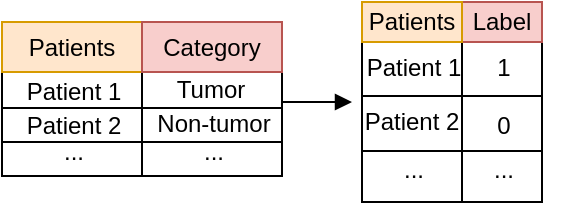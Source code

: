 <mxfile version="18.0.7" type="device"><diagram id="xrtk9CgTrRQb8wD3TJtl" name="Page-1"><mxGraphModel dx="267" dy="230" grid="1" gridSize="10" guides="1" tooltips="1" connect="1" arrows="1" fold="1" page="1" pageScale="1" pageWidth="850" pageHeight="1100" math="0" shadow="0"><root><mxCell id="0"/><mxCell id="1" parent="0"/><mxCell id="cMuyQrqzyTXIFNHU2DSq-27" value="" style="rounded=0;whiteSpace=wrap;html=1;" vertex="1" parent="1"><mxGeometry x="100" y="164" width="140" height="53" as="geometry"/></mxCell><mxCell id="cMuyQrqzyTXIFNHU2DSq-38" style="edgeStyle=orthogonalEdgeStyle;rounded=0;orthogonalLoop=1;jettySize=auto;html=1;exitX=1;exitY=0.5;exitDx=0;exitDy=0;endArrow=block;endFill=1;" edge="1" parent="1" source="cMuyQrqzyTXIFNHU2DSq-6" target="cMuyQrqzyTXIFNHU2DSq-23"><mxGeometry relative="1" as="geometry"><mxPoint x="260" y="180" as="targetPoint"/><Array as="points"><mxPoint x="240" y="180"/></Array></mxGeometry></mxCell><mxCell id="cMuyQrqzyTXIFNHU2DSq-6" value="" style="rounded=0;whiteSpace=wrap;html=1;" vertex="1" parent="1"><mxGeometry x="100" y="147" width="140" height="53" as="geometry"/></mxCell><mxCell id="cMuyQrqzyTXIFNHU2DSq-3" value="Non-tumor" style="text;html=1;strokeColor=none;fillColor=none;align=center;verticalAlign=middle;whiteSpace=wrap;rounded=0;" vertex="1" parent="1"><mxGeometry x="176" y="176" width="60" height="30" as="geometry"/></mxCell><mxCell id="cMuyQrqzyTXIFNHU2DSq-10" style="edgeStyle=orthogonalEdgeStyle;rounded=0;orthogonalLoop=1;jettySize=auto;html=1;exitX=0;exitY=0.5;exitDx=0;exitDy=0;entryX=1;entryY=0.5;entryDx=0;entryDy=0;endArrow=none;endFill=0;" edge="1" parent="1"><mxGeometry relative="1" as="geometry"><mxPoint x="100" y="174.5" as="sourcePoint"/><mxPoint x="240" y="174.5" as="targetPoint"/><Array as="points"><mxPoint x="100" y="183"/><mxPoint x="240" y="183"/></Array></mxGeometry></mxCell><mxCell id="cMuyQrqzyTXIFNHU2DSq-11" style="edgeStyle=orthogonalEdgeStyle;rounded=0;orthogonalLoop=1;jettySize=auto;html=1;entryX=0.5;entryY=0;entryDx=0;entryDy=0;endArrow=none;endFill=0;" edge="1" parent="1" target="cMuyQrqzyTXIFNHU2DSq-6"><mxGeometry relative="1" as="geometry"><mxPoint x="170" y="200" as="sourcePoint"/><Array as="points"><mxPoint x="170" y="200"/><mxPoint x="170" y="200"/></Array></mxGeometry></mxCell><mxCell id="cMuyQrqzyTXIFNHU2DSq-12" value="Patient 1" style="text;html=1;strokeColor=none;fillColor=none;align=center;verticalAlign=middle;whiteSpace=wrap;rounded=0;" vertex="1" parent="1"><mxGeometry x="106" y="160" width="60" height="30" as="geometry"/></mxCell><mxCell id="cMuyQrqzyTXIFNHU2DSq-13" value="Patient 2" style="text;html=1;strokeColor=none;fillColor=none;align=center;verticalAlign=middle;whiteSpace=wrap;rounded=0;" vertex="1" parent="1"><mxGeometry x="106" y="177" width="60" height="30" as="geometry"/></mxCell><mxCell id="cMuyQrqzyTXIFNHU2DSq-15" value="" style="rounded=0;whiteSpace=wrap;html=1;" vertex="1" parent="1"><mxGeometry x="100" y="140" width="140" height="25" as="geometry"/></mxCell><mxCell id="cMuyQrqzyTXIFNHU2DSq-16" style="edgeStyle=orthogonalEdgeStyle;rounded=0;orthogonalLoop=1;jettySize=auto;html=1;exitX=0.5;exitY=0;exitDx=0;exitDy=0;entryX=0.5;entryY=1;entryDx=0;entryDy=0;endArrow=none;endFill=0;" edge="1" parent="1" source="cMuyQrqzyTXIFNHU2DSq-15" target="cMuyQrqzyTXIFNHU2DSq-15"><mxGeometry relative="1" as="geometry"/></mxCell><mxCell id="cMuyQrqzyTXIFNHU2DSq-17" value="Patients" style="text;html=1;strokeColor=#d79b00;fillColor=#ffe6cc;align=center;verticalAlign=middle;whiteSpace=wrap;rounded=0;" vertex="1" parent="1"><mxGeometry x="100" y="140" width="70" height="25" as="geometry"/></mxCell><mxCell id="cMuyQrqzyTXIFNHU2DSq-18" value="Category" style="text;html=1;strokeColor=#b85450;fillColor=#f8cecc;align=center;verticalAlign=middle;whiteSpace=wrap;rounded=0;" vertex="1" parent="1"><mxGeometry x="170" y="140" width="70" height="25" as="geometry"/></mxCell><mxCell id="cMuyQrqzyTXIFNHU2DSq-19" value="" style="shape=internalStorage;whiteSpace=wrap;html=1;backgroundOutline=1;dx=50;dy=20;" vertex="1" parent="1"><mxGeometry x="280" y="130" width="90" height="100" as="geometry"/></mxCell><mxCell id="cMuyQrqzyTXIFNHU2DSq-20" value="Label" style="text;html=1;strokeColor=#b85450;fillColor=#f8cecc;align=center;verticalAlign=middle;whiteSpace=wrap;rounded=0;" vertex="1" parent="1"><mxGeometry x="330" y="130" width="40" height="20" as="geometry"/></mxCell><mxCell id="cMuyQrqzyTXIFNHU2DSq-21" value="Patients" style="text;html=1;strokeColor=#d79b00;fillColor=#ffe6cc;align=center;verticalAlign=middle;whiteSpace=wrap;rounded=0;" vertex="1" parent="1"><mxGeometry x="280" y="130" width="50" height="20" as="geometry"/></mxCell><mxCell id="cMuyQrqzyTXIFNHU2DSq-22" value="Patient 1" style="text;html=1;strokeColor=none;fillColor=none;align=center;verticalAlign=middle;whiteSpace=wrap;rounded=0;" vertex="1" parent="1"><mxGeometry x="276" y="148" width="60" height="30" as="geometry"/></mxCell><mxCell id="cMuyQrqzyTXIFNHU2DSq-23" value="Patient 2" style="text;html=1;strokeColor=none;fillColor=none;align=center;verticalAlign=middle;whiteSpace=wrap;rounded=0;" vertex="1" parent="1"><mxGeometry x="275" y="175" width="60" height="30" as="geometry"/></mxCell><mxCell id="cMuyQrqzyTXIFNHU2DSq-24" value="..." style="text;html=1;strokeColor=none;fillColor=none;align=center;verticalAlign=middle;whiteSpace=wrap;rounded=0;" vertex="1" parent="1"><mxGeometry x="276" y="199" width="60" height="30" as="geometry"/></mxCell><mxCell id="cMuyQrqzyTXIFNHU2DSq-25" value="..." style="text;html=1;strokeColor=none;fillColor=none;align=center;verticalAlign=middle;whiteSpace=wrap;rounded=0;" vertex="1" parent="1"><mxGeometry x="321" y="199" width="60" height="30" as="geometry"/></mxCell><mxCell id="cMuyQrqzyTXIFNHU2DSq-26" value="Tumor" style="text;html=1;align=center;verticalAlign=middle;resizable=0;points=[];autosize=1;strokeColor=none;fillColor=none;" vertex="1" parent="1"><mxGeometry x="179" y="164" width="50" height="20" as="geometry"/></mxCell><mxCell id="cMuyQrqzyTXIFNHU2DSq-29" style="edgeStyle=orthogonalEdgeStyle;rounded=0;orthogonalLoop=1;jettySize=auto;html=1;exitX=0.5;exitY=1;exitDx=0;exitDy=0;entryX=0.5;entryY=1;entryDx=0;entryDy=0;endArrow=none;endFill=0;" edge="1" parent="1" source="cMuyQrqzyTXIFNHU2DSq-27" target="cMuyQrqzyTXIFNHU2DSq-6"><mxGeometry relative="1" as="geometry"/></mxCell><mxCell id="cMuyQrqzyTXIFNHU2DSq-30" value="..." style="text;html=1;strokeColor=none;fillColor=none;align=center;verticalAlign=middle;whiteSpace=wrap;rounded=0;" vertex="1" parent="1"><mxGeometry x="176" y="190" width="60" height="30" as="geometry"/></mxCell><mxCell id="cMuyQrqzyTXIFNHU2DSq-31" value="..." style="text;html=1;strokeColor=none;fillColor=none;align=center;verticalAlign=middle;whiteSpace=wrap;rounded=0;" vertex="1" parent="1"><mxGeometry x="106" y="190" width="60" height="30" as="geometry"/></mxCell><mxCell id="cMuyQrqzyTXIFNHU2DSq-32" style="edgeStyle=orthogonalEdgeStyle;rounded=0;orthogonalLoop=1;jettySize=auto;html=1;exitX=0;exitY=0.5;exitDx=0;exitDy=0;entryX=1;entryY=0.5;entryDx=0;entryDy=0;endArrow=none;endFill=0;" edge="1" parent="1"><mxGeometry relative="1" as="geometry"><mxPoint x="280" y="177" as="sourcePoint"/><mxPoint x="370" y="177" as="targetPoint"/><Array as="points"><mxPoint x="320" y="177"/><mxPoint x="320" y="177"/></Array></mxGeometry></mxCell><mxCell id="cMuyQrqzyTXIFNHU2DSq-34" style="edgeStyle=orthogonalEdgeStyle;rounded=0;orthogonalLoop=1;jettySize=auto;html=1;exitX=0;exitY=0.75;exitDx=0;exitDy=0;entryX=1;entryY=0.75;entryDx=0;entryDy=0;endArrow=none;endFill=0;" edge="1" parent="1"><mxGeometry relative="1" as="geometry"><mxPoint x="280" y="204.5" as="sourcePoint"/><mxPoint x="370" y="204.5" as="targetPoint"/><Array as="points"><mxPoint x="280" y="205"/><mxPoint x="280" y="205"/></Array></mxGeometry></mxCell><mxCell id="cMuyQrqzyTXIFNHU2DSq-35" value="1" style="text;html=1;strokeColor=none;fillColor=none;align=center;verticalAlign=middle;whiteSpace=wrap;rounded=0;" vertex="1" parent="1"><mxGeometry x="321" y="148" width="60" height="30" as="geometry"/></mxCell><mxCell id="cMuyQrqzyTXIFNHU2DSq-36" value="0" style="text;html=1;strokeColor=none;fillColor=none;align=center;verticalAlign=middle;whiteSpace=wrap;rounded=0;" vertex="1" parent="1"><mxGeometry x="321" y="177" width="60" height="30" as="geometry"/></mxCell></root></mxGraphModel></diagram></mxfile>